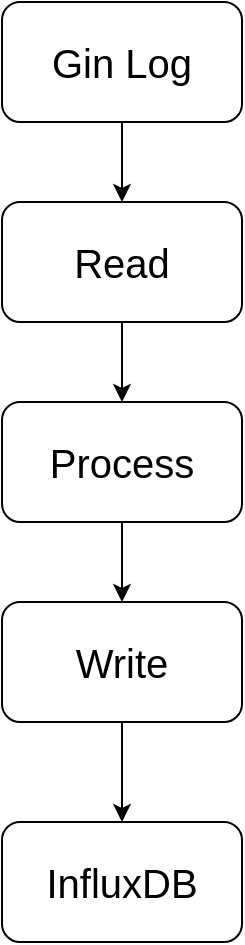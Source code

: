 <mxfile version="14.6.13" type="device"><diagram id="prtHgNgQTEPvFCAcTncT" name="Page-1"><mxGraphModel dx="1209" dy="703" grid="1" gridSize="10" guides="1" tooltips="1" connect="1" arrows="1" fold="1" page="1" pageScale="1" pageWidth="827" pageHeight="1169" math="0" shadow="0"><root><mxCell id="0"/><mxCell id="1" parent="0"/><mxCell id="ZIrZoPSuKdSrX2qd3xVf-8" style="edgeStyle=orthogonalEdgeStyle;rounded=0;orthogonalLoop=1;jettySize=auto;html=1;exitX=0.5;exitY=1;exitDx=0;exitDy=0;entryX=0.5;entryY=0;entryDx=0;entryDy=0;fontSize=20;" edge="1" parent="1" source="ZIrZoPSuKdSrX2qd3xVf-1" target="ZIrZoPSuKdSrX2qd3xVf-3"><mxGeometry relative="1" as="geometry"/></mxCell><mxCell id="ZIrZoPSuKdSrX2qd3xVf-1" value="Read" style="rounded=1;whiteSpace=wrap;html=1;fontSize=20;" vertex="1" parent="1"><mxGeometry x="370" y="140" width="120" height="60" as="geometry"/></mxCell><mxCell id="ZIrZoPSuKdSrX2qd3xVf-9" style="edgeStyle=orthogonalEdgeStyle;rounded=0;orthogonalLoop=1;jettySize=auto;html=1;exitX=0.5;exitY=1;exitDx=0;exitDy=0;entryX=0.5;entryY=0;entryDx=0;entryDy=0;fontSize=20;" edge="1" parent="1" source="ZIrZoPSuKdSrX2qd3xVf-3" target="ZIrZoPSuKdSrX2qd3xVf-4"><mxGeometry relative="1" as="geometry"/></mxCell><mxCell id="ZIrZoPSuKdSrX2qd3xVf-3" value="Process" style="rounded=1;whiteSpace=wrap;html=1;fontSize=20;" vertex="1" parent="1"><mxGeometry x="370" y="240" width="120" height="60" as="geometry"/></mxCell><mxCell id="ZIrZoPSuKdSrX2qd3xVf-10" style="edgeStyle=orthogonalEdgeStyle;rounded=0;orthogonalLoop=1;jettySize=auto;html=1;exitX=0.5;exitY=1;exitDx=0;exitDy=0;entryX=0.5;entryY=0;entryDx=0;entryDy=0;fontSize=20;" edge="1" parent="1" source="ZIrZoPSuKdSrX2qd3xVf-4" target="ZIrZoPSuKdSrX2qd3xVf-5"><mxGeometry relative="1" as="geometry"/></mxCell><mxCell id="ZIrZoPSuKdSrX2qd3xVf-4" value="Write" style="rounded=1;whiteSpace=wrap;html=1;fontSize=20;" vertex="1" parent="1"><mxGeometry x="370" y="340" width="120" height="60" as="geometry"/></mxCell><mxCell id="ZIrZoPSuKdSrX2qd3xVf-5" value="InfluxDB" style="rounded=1;whiteSpace=wrap;html=1;fontSize=20;" vertex="1" parent="1"><mxGeometry x="370" y="450" width="120" height="60" as="geometry"/></mxCell><mxCell id="ZIrZoPSuKdSrX2qd3xVf-7" style="edgeStyle=orthogonalEdgeStyle;rounded=0;orthogonalLoop=1;jettySize=auto;html=1;exitX=0.5;exitY=1;exitDx=0;exitDy=0;entryX=0.5;entryY=0;entryDx=0;entryDy=0;fontSize=20;" edge="1" parent="1" source="ZIrZoPSuKdSrX2qd3xVf-6" target="ZIrZoPSuKdSrX2qd3xVf-1"><mxGeometry relative="1" as="geometry"/></mxCell><mxCell id="ZIrZoPSuKdSrX2qd3xVf-6" value="Gin Log" style="rounded=1;whiteSpace=wrap;html=1;fontSize=20;" vertex="1" parent="1"><mxGeometry x="370" y="40" width="120" height="60" as="geometry"/></mxCell></root></mxGraphModel></diagram></mxfile>